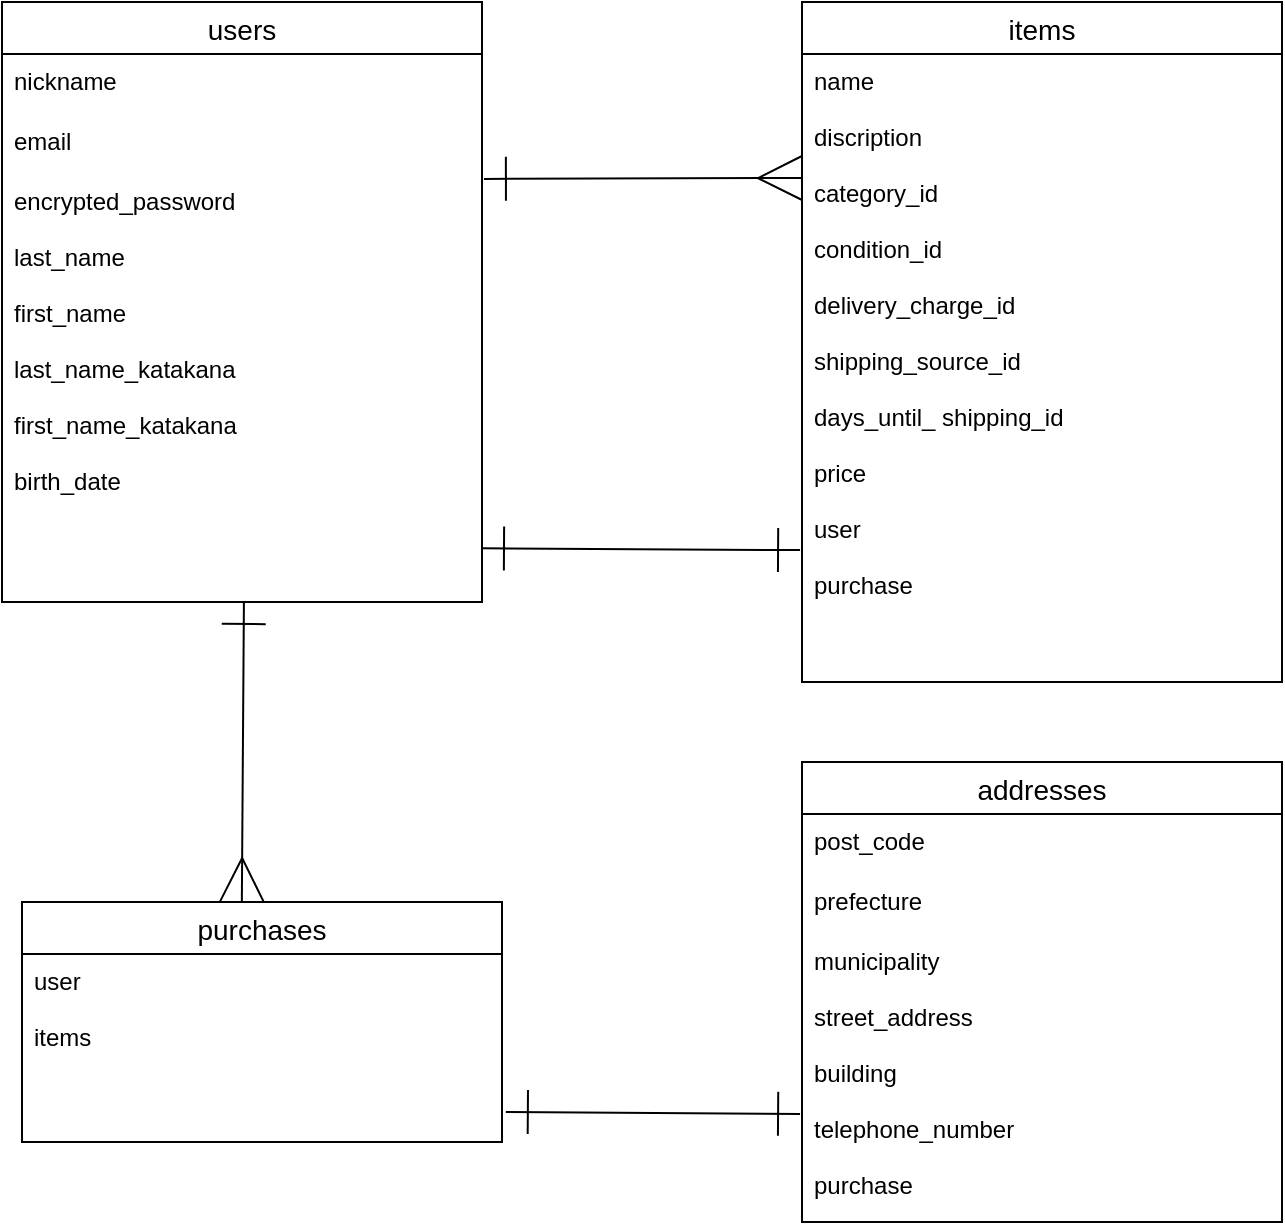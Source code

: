<mxfile>
    <diagram id="CGYsKTTjvWvBCOlWfhw5" name="ページ1">
        <mxGraphModel dx="976" dy="647" grid="1" gridSize="10" guides="1" tooltips="1" connect="1" arrows="1" fold="1" page="1" pageScale="1" pageWidth="827" pageHeight="1169" math="0" shadow="0">
            <root>
                <mxCell id="0"/>
                <mxCell id="1" parent="0"/>
                <mxCell id="21" style="edgeStyle=none;jumpSize=6;html=1;startArrow=ERone;startFill=0;endArrow=ERmany;endFill=0;startSize=20;endSize=20;entryX=0.458;entryY=0;entryDx=0;entryDy=0;entryPerimeter=0;exitX=0.504;exitY=1;exitDx=0;exitDy=0;exitPerimeter=0;" parent="1" source="4" target="10" edge="1">
                    <mxGeometry relative="1" as="geometry">
                        <mxPoint x="160" y="450" as="sourcePoint"/>
                        <mxPoint x="160" y="570" as="targetPoint"/>
                    </mxGeometry>
                </mxCell>
                <mxCell id="2" value="users" style="swimlane;fontStyle=0;childLayout=stackLayout;horizontal=1;startSize=26;horizontalStack=0;resizeParent=1;resizeParentMax=0;resizeLast=0;collapsible=1;marginBottom=0;align=center;fontSize=14;" parent="1" vertex="1">
                    <mxGeometry x="40" y="100" width="240" height="300" as="geometry"/>
                </mxCell>
                <mxCell id="3" value="nickname" style="text;strokeColor=none;fillColor=none;spacingLeft=4;spacingRight=4;overflow=hidden;rotatable=0;points=[[0,0.5],[1,0.5]];portConstraint=eastwest;fontSize=12;" parent="2" vertex="1">
                    <mxGeometry y="26" width="240" height="30" as="geometry"/>
                </mxCell>
                <mxCell id="4" value="email" style="text;strokeColor=none;fillColor=none;spacingLeft=4;spacingRight=4;overflow=hidden;rotatable=0;points=[[0,0.5],[1,0.5]];portConstraint=eastwest;fontSize=12;" parent="2" vertex="1">
                    <mxGeometry y="56" width="240" height="244" as="geometry"/>
                </mxCell>
                <mxCell id="6" value="items" style="swimlane;fontStyle=0;childLayout=stackLayout;horizontal=1;startSize=26;horizontalStack=0;resizeParent=1;resizeParentMax=0;resizeLast=0;collapsible=1;marginBottom=0;align=center;fontSize=14;" parent="1" vertex="1">
                    <mxGeometry x="440" y="100" width="240" height="340" as="geometry">
                        <mxRectangle x="440" y="100" width="70" height="30" as="alternateBounds"/>
                    </mxGeometry>
                </mxCell>
                <mxCell id="8" value="name&#10;&#10;discription&#10;&#10;category_id&#10;&#10;condition_id&#10;&#10;delivery_charge_id&#10;&#10;shipping_source_id&#10;&#10;days_until_ shipping_id&#10;&#10;price&#10;&#10;user&#10;&#10;purchase" style="text;strokeColor=none;fillColor=none;spacingLeft=4;spacingRight=4;overflow=hidden;rotatable=0;points=[[0,0.5],[1,0.5]];portConstraint=eastwest;fontSize=12;" parent="6" vertex="1">
                    <mxGeometry y="26" width="240" height="314" as="geometry"/>
                </mxCell>
                <mxCell id="23" style="edgeStyle=none;jumpSize=6;html=1;exitX=1.008;exitY=0.84;exitDx=0;exitDy=0;startArrow=ERone;startFill=0;endArrow=ERone;endFill=0;startSize=20;endSize=20;exitPerimeter=0;entryX=-0.004;entryY=0.625;entryDx=0;entryDy=0;entryPerimeter=0;" parent="1" source="11" edge="1" target="17">
                    <mxGeometry relative="1" as="geometry">
                        <mxPoint x="430" y="660" as="targetPoint"/>
                        <Array as="points"/>
                    </mxGeometry>
                </mxCell>
                <mxCell id="10" value="purchases" style="swimlane;fontStyle=0;childLayout=stackLayout;horizontal=1;startSize=26;horizontalStack=0;resizeParent=1;resizeParentMax=0;resizeLast=0;collapsible=1;marginBottom=0;align=center;fontSize=14;" parent="1" vertex="1">
                    <mxGeometry x="50" y="550" width="240" height="120" as="geometry"/>
                </mxCell>
                <mxCell id="11" value="user&#10;&#10;items" style="text;strokeColor=none;fillColor=none;spacingLeft=4;spacingRight=4;overflow=hidden;rotatable=0;points=[[0,0.5],[1,0.5]];portConstraint=eastwest;fontSize=12;" parent="10" vertex="1">
                    <mxGeometry y="26" width="240" height="94" as="geometry"/>
                </mxCell>
                <mxCell id="14" value="addresses" style="swimlane;fontStyle=0;childLayout=stackLayout;horizontal=1;startSize=26;horizontalStack=0;resizeParent=1;resizeParentMax=0;resizeLast=0;collapsible=1;marginBottom=0;align=center;fontSize=14;" parent="1" vertex="1">
                    <mxGeometry x="440" y="480" width="240" height="230" as="geometry"/>
                </mxCell>
                <mxCell id="15" value="post_code&#10;&#10;" style="text;strokeColor=none;fillColor=none;spacingLeft=4;spacingRight=4;overflow=hidden;rotatable=0;points=[[0,0.5],[1,0.5]];portConstraint=eastwest;fontSize=12;" parent="14" vertex="1">
                    <mxGeometry y="26" width="240" height="30" as="geometry"/>
                </mxCell>
                <mxCell id="16" value="prefecture" style="text;strokeColor=none;fillColor=none;spacingLeft=4;spacingRight=4;overflow=hidden;rotatable=0;points=[[0,0.5],[1,0.5]];portConstraint=eastwest;fontSize=12;" parent="14" vertex="1">
                    <mxGeometry y="56" width="240" height="30" as="geometry"/>
                </mxCell>
                <mxCell id="17" value="municipality&#10;&#10;street_address&#10;&#10;building&#10;&#10;telephone_number&#10;&#10;purchase" style="text;strokeColor=none;fillColor=none;spacingLeft=4;spacingRight=4;overflow=hidden;rotatable=0;points=[[0,0.5],[1,0.5]];portConstraint=eastwest;fontSize=12;" parent="14" vertex="1">
                    <mxGeometry y="86" width="240" height="144" as="geometry"/>
                </mxCell>
                <mxCell id="18" style="edgeStyle=none;html=1;exitX=1.004;exitY=0.133;exitDx=0;exitDy=0;endArrow=ERmany;endFill=0;jumpSize=6;endSize=20;startArrow=ERone;startFill=0;startSize=20;exitPerimeter=0;" parent="1" source="4" edge="1">
                    <mxGeometry relative="1" as="geometry">
                        <mxPoint x="440" y="188" as="targetPoint"/>
                    </mxGeometry>
                </mxCell>
                <mxCell id="22" style="edgeStyle=none;jumpSize=6;html=1;exitX=1;exitY=0.89;exitDx=0;exitDy=0;startArrow=ERone;startFill=0;endArrow=ERone;endFill=0;startSize=20;endSize=20;exitPerimeter=0;entryX=-0.004;entryY=0.79;entryDx=0;entryDy=0;entryPerimeter=0;" parent="1" target="8" edge="1" source="4">
                    <mxGeometry relative="1" as="geometry">
                        <mxPoint x="280" y="501" as="sourcePoint"/>
                        <mxPoint x="430" y="373" as="targetPoint"/>
                        <Array as="points"/>
                    </mxGeometry>
                </mxCell>
                <mxCell id="5" value="encrypted_password&#10;&#10;last_name&#10;&#10;first_name&#10;&#10;last_name_katakana&#10;&#10;first_name_katakana&#10;&#10;birth_date" style="text;strokeColor=none;fillColor=none;spacingLeft=4;spacingRight=4;overflow=hidden;rotatable=0;points=[[0,0.5],[1,0.5]];portConstraint=eastwest;fontSize=12;" parent="1" vertex="1">
                    <mxGeometry x="40" y="186" width="240" height="204" as="geometry"/>
                </mxCell>
            </root>
        </mxGraphModel>
    </diagram>
</mxfile>